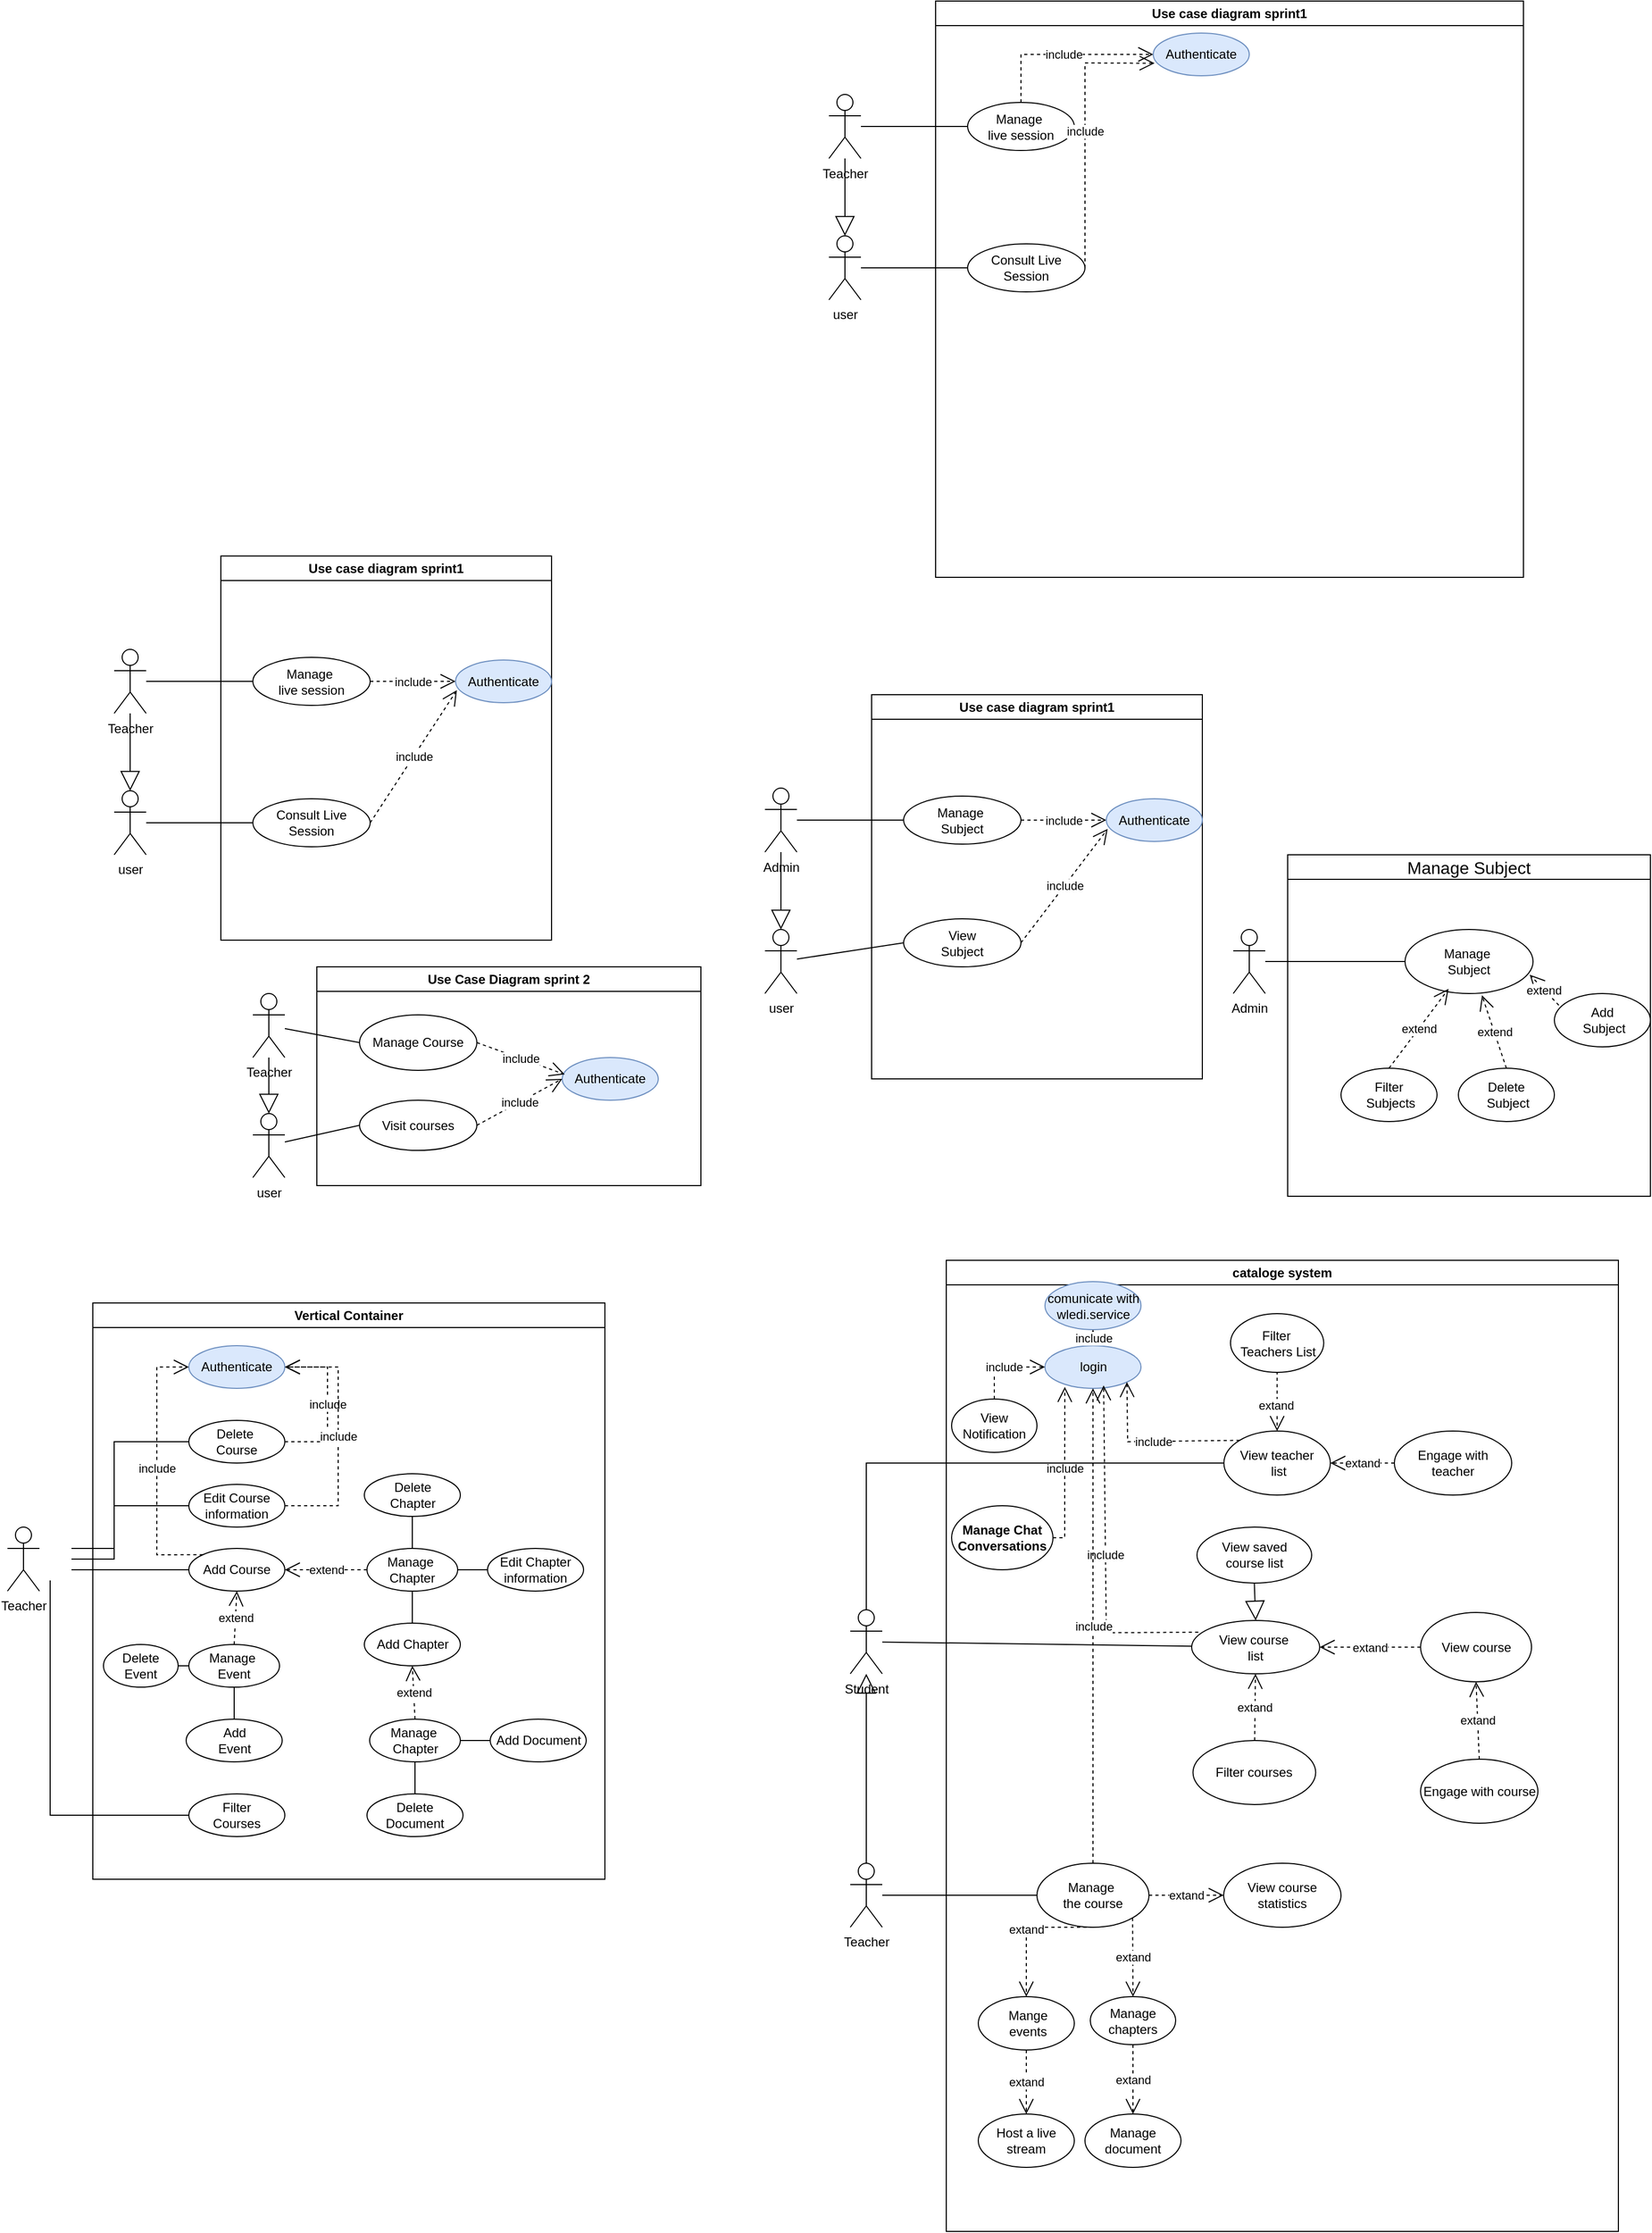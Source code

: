 <mxfile version="24.7.8">
  <diagram name="Page-1" id="SzHzPwQ4UlkWMSZUTKHr">
    <mxGraphModel dx="1535" dy="1552" grid="1" gridSize="10" guides="1" tooltips="1" connect="1" arrows="1" fold="1" page="1" pageScale="1" pageWidth="827" pageHeight="1169" math="0" shadow="0">
      <root>
        <mxCell id="0" />
        <mxCell id="1" parent="0" />
        <mxCell id="7-QTB2i3PnKzkWgtio7F-1" value="Teacher" style="shape=umlActor;verticalLabelPosition=bottom;verticalAlign=top;html=1;" parent="1" vertex="1">
          <mxGeometry x="40" y="585" width="30" height="60" as="geometry" />
        </mxCell>
        <mxCell id="7-QTB2i3PnKzkWgtio7F-2" value="cataloge system" style="swimlane;whiteSpace=wrap;html=1;" parent="1" vertex="1">
          <mxGeometry x="130" y="20" width="630" height="910" as="geometry">
            <mxRectangle x="130" y="20" width="130" height="30" as="alternateBounds" />
          </mxGeometry>
        </mxCell>
        <mxCell id="7-QTB2i3PnKzkWgtio7F-3" value="login" style="ellipse;whiteSpace=wrap;html=1;fillColor=#dae8fc;strokeColor=#6c8ebf;" parent="7-QTB2i3PnKzkWgtio7F-2" vertex="1">
          <mxGeometry x="92.5" y="80" width="90" height="40" as="geometry" />
        </mxCell>
        <mxCell id="7-QTB2i3PnKzkWgtio7F-5" value="comunicate with wledi.service" style="ellipse;whiteSpace=wrap;html=1;fillColor=#dae8fc;strokeColor=#6c8ebf;" parent="7-QTB2i3PnKzkWgtio7F-2" vertex="1">
          <mxGeometry x="92.5" y="20" width="90" height="45" as="geometry" />
        </mxCell>
        <mxCell id="7-QTB2i3PnKzkWgtio7F-4" value="include" style="endArrow=open;endSize=12;dashed=1;html=1;rounded=0;" parent="7-QTB2i3PnKzkWgtio7F-2" source="7-QTB2i3PnKzkWgtio7F-3" target="7-QTB2i3PnKzkWgtio7F-5" edge="1">
          <mxGeometry width="160" relative="1" as="geometry">
            <mxPoint x="290" y="100" as="sourcePoint" />
            <mxPoint x="450" y="100" as="targetPoint" />
          </mxGeometry>
        </mxCell>
        <mxCell id="7-QTB2i3PnKzkWgtio7F-10" value="View course&amp;nbsp;&lt;div&gt;list&lt;/div&gt;" style="ellipse;whiteSpace=wrap;html=1;" parent="7-QTB2i3PnKzkWgtio7F-2" vertex="1">
          <mxGeometry x="230" y="337.5" width="120" height="50" as="geometry" />
        </mxCell>
        <mxCell id="7-QTB2i3PnKzkWgtio7F-11" value="include" style="endArrow=open;endSize=12;dashed=1;html=1;rounded=0;entryX=0.611;entryY=0.931;entryDx=0;entryDy=0;entryPerimeter=0;exitX=0.052;exitY=0.22;exitDx=0;exitDy=0;exitPerimeter=0;" parent="7-QTB2i3PnKzkWgtio7F-2" source="7-QTB2i3PnKzkWgtio7F-10" target="7-QTB2i3PnKzkWgtio7F-3" edge="1">
          <mxGeometry width="160" relative="1" as="geometry">
            <mxPoint x="100" y="200" as="sourcePoint" />
            <mxPoint x="150" y="130" as="targetPoint" />
            <Array as="points">
              <mxPoint x="150" y="349" />
            </Array>
          </mxGeometry>
        </mxCell>
        <mxCell id="7-QTB2i3PnKzkWgtio7F-12" value="Filter courses" style="ellipse;whiteSpace=wrap;html=1;" parent="7-QTB2i3PnKzkWgtio7F-2" vertex="1">
          <mxGeometry x="231.25" y="450" width="115" height="60" as="geometry" />
        </mxCell>
        <mxCell id="7-QTB2i3PnKzkWgtio7F-14" value="extand" style="endArrow=open;endSize=12;dashed=1;html=1;rounded=0;" parent="7-QTB2i3PnKzkWgtio7F-2" source="7-QTB2i3PnKzkWgtio7F-12" target="7-QTB2i3PnKzkWgtio7F-10" edge="1">
          <mxGeometry width="160" relative="1" as="geometry">
            <mxPoint x="136" y="437.5" as="sourcePoint" />
            <mxPoint x="296" y="437.5" as="targetPoint" />
          </mxGeometry>
        </mxCell>
        <mxCell id="7-QTB2i3PnKzkWgtio7F-23" value="Manage&amp;nbsp;&lt;div&gt;the course&lt;/div&gt;" style="ellipse;whiteSpace=wrap;html=1;" parent="7-QTB2i3PnKzkWgtio7F-2" vertex="1">
          <mxGeometry x="85" y="565" width="105" height="60" as="geometry" />
        </mxCell>
        <mxCell id="7-QTB2i3PnKzkWgtio7F-26" value="&amp;nbsp;Mange&lt;div&gt;&amp;nbsp;events&lt;/div&gt;" style="ellipse;whiteSpace=wrap;html=1;" parent="7-QTB2i3PnKzkWgtio7F-2" vertex="1">
          <mxGeometry x="30" y="690" width="90" height="50" as="geometry" />
        </mxCell>
        <mxCell id="7-QTB2i3PnKzkWgtio7F-29" value="extand" style="endArrow=open;endSize=12;dashed=1;html=1;rounded=0;exitX=0.5;exitY=1;exitDx=0;exitDy=0;" parent="7-QTB2i3PnKzkWgtio7F-2" source="7-QTB2i3PnKzkWgtio7F-23" target="7-QTB2i3PnKzkWgtio7F-26" edge="1">
          <mxGeometry width="160" relative="1" as="geometry">
            <mxPoint x="330" y="625" as="sourcePoint" />
            <mxPoint x="438" y="673" as="targetPoint" />
            <Array as="points">
              <mxPoint x="75" y="625" />
            </Array>
          </mxGeometry>
        </mxCell>
        <mxCell id="7-QTB2i3PnKzkWgtio7F-28" value="extand" style="endArrow=open;endSize=12;dashed=1;html=1;rounded=0;entryX=0.5;entryY=0;entryDx=0;entryDy=0;" parent="7-QTB2i3PnKzkWgtio7F-2" source="7-QTB2i3PnKzkWgtio7F-68" target="7-QTB2i3PnKzkWgtio7F-30" edge="1">
          <mxGeometry width="160" relative="1" as="geometry">
            <mxPoint x="410" y="680" as="sourcePoint" />
            <mxPoint x="185" y="790" as="targetPoint" />
          </mxGeometry>
        </mxCell>
        <mxCell id="7-QTB2i3PnKzkWgtio7F-30" value="Manage document" style="ellipse;whiteSpace=wrap;html=1;" parent="7-QTB2i3PnKzkWgtio7F-2" vertex="1">
          <mxGeometry x="130" y="800" width="90" height="50" as="geometry" />
        </mxCell>
        <mxCell id="7-QTB2i3PnKzkWgtio7F-39" value="Host a live stream" style="ellipse;whiteSpace=wrap;html=1;" parent="7-QTB2i3PnKzkWgtio7F-2" vertex="1">
          <mxGeometry x="30" y="800" width="90" height="50" as="geometry" />
        </mxCell>
        <mxCell id="7-QTB2i3PnKzkWgtio7F-40" value="extand" style="endArrow=open;endSize=12;dashed=1;html=1;rounded=0;exitX=0.5;exitY=1;exitDx=0;exitDy=0;" parent="7-QTB2i3PnKzkWgtio7F-2" source="7-QTB2i3PnKzkWgtio7F-26" target="7-QTB2i3PnKzkWgtio7F-39" edge="1">
          <mxGeometry width="160" relative="1" as="geometry">
            <mxPoint x="330.441" y="725.719" as="sourcePoint" />
            <mxPoint x="383" y="804.29" as="targetPoint" />
          </mxGeometry>
        </mxCell>
        <mxCell id="7-QTB2i3PnKzkWgtio7F-41" value="include" style="endArrow=open;endSize=12;dashed=1;html=1;rounded=0;" parent="7-QTB2i3PnKzkWgtio7F-2" source="7-QTB2i3PnKzkWgtio7F-23" target="7-QTB2i3PnKzkWgtio7F-3" edge="1">
          <mxGeometry width="160" relative="1" as="geometry">
            <mxPoint x="155" y="260" as="sourcePoint" />
            <mxPoint x="155" y="180" as="targetPoint" />
          </mxGeometry>
        </mxCell>
        <mxCell id="7-QTB2i3PnKzkWgtio7F-64" value="Engage with course" style="ellipse;whiteSpace=wrap;html=1;" parent="7-QTB2i3PnKzkWgtio7F-2" vertex="1">
          <mxGeometry x="444.58" y="467.5" width="110" height="60" as="geometry" />
        </mxCell>
        <mxCell id="7-QTB2i3PnKzkWgtio7F-68" value="Manage chapters" style="ellipse;whiteSpace=wrap;html=1;" parent="7-QTB2i3PnKzkWgtio7F-2" vertex="1">
          <mxGeometry x="135" y="690" width="80" height="45" as="geometry" />
        </mxCell>
        <mxCell id="7-QTB2i3PnKzkWgtio7F-69" value="extand" style="endArrow=open;endSize=12;dashed=1;html=1;rounded=0;exitX=1;exitY=1;exitDx=0;exitDy=0;" parent="7-QTB2i3PnKzkWgtio7F-2" source="7-QTB2i3PnKzkWgtio7F-23" target="7-QTB2i3PnKzkWgtio7F-68" edge="1">
          <mxGeometry width="160" relative="1" as="geometry">
            <mxPoint x="380" y="600" as="sourcePoint" />
            <mxPoint x="492" y="790" as="targetPoint" />
          </mxGeometry>
        </mxCell>
        <mxCell id="aU6ynQUBwUIpJQbEk_p2-1" value="View course" style="ellipse;whiteSpace=wrap;html=1;" parent="7-QTB2i3PnKzkWgtio7F-2" vertex="1">
          <mxGeometry x="444.58" y="330" width="104" height="65" as="geometry" />
        </mxCell>
        <mxCell id="aU6ynQUBwUIpJQbEk_p2-2" value="extand" style="endArrow=open;endSize=12;dashed=1;html=1;rounded=0;" parent="7-QTB2i3PnKzkWgtio7F-2" source="aU6ynQUBwUIpJQbEk_p2-1" target="7-QTB2i3PnKzkWgtio7F-10" edge="1">
          <mxGeometry width="160" relative="1" as="geometry">
            <mxPoint x="396" y="435" as="sourcePoint" />
            <mxPoint x="398" y="360" as="targetPoint" />
          </mxGeometry>
        </mxCell>
        <mxCell id="aU6ynQUBwUIpJQbEk_p2-4" value="extand" style="endArrow=open;endSize=12;dashed=1;html=1;rounded=0;exitX=0.5;exitY=0;exitDx=0;exitDy=0;entryX=0.5;entryY=1;entryDx=0;entryDy=0;" parent="7-QTB2i3PnKzkWgtio7F-2" source="7-QTB2i3PnKzkWgtio7F-64" target="aU6ynQUBwUIpJQbEk_p2-1" edge="1">
          <mxGeometry width="160" relative="1" as="geometry">
            <mxPoint x="801" y="427.5" as="sourcePoint" />
            <mxPoint x="726.0" y="362.5" as="targetPoint" />
          </mxGeometry>
        </mxCell>
        <mxCell id="aU6ynQUBwUIpJQbEk_p2-8" value="View course&lt;div&gt;statistics&lt;/div&gt;" style="ellipse;whiteSpace=wrap;html=1;" parent="7-QTB2i3PnKzkWgtio7F-2" vertex="1">
          <mxGeometry x="260" y="565" width="110" height="60" as="geometry" />
        </mxCell>
        <mxCell id="aU6ynQUBwUIpJQbEk_p2-10" value="extand" style="endArrow=open;endSize=12;dashed=1;html=1;rounded=0;exitX=1;exitY=0.5;exitDx=0;exitDy=0;entryX=0;entryY=0.5;entryDx=0;entryDy=0;" parent="7-QTB2i3PnKzkWgtio7F-2" source="7-QTB2i3PnKzkWgtio7F-23" target="aU6ynQUBwUIpJQbEk_p2-8" edge="1">
          <mxGeometry width="160" relative="1" as="geometry">
            <mxPoint x="239" y="600" as="sourcePoint" />
            <mxPoint x="241" y="679" as="targetPoint" />
          </mxGeometry>
        </mxCell>
        <mxCell id="aU6ynQUBwUIpJQbEk_p2-11" value="View teacher&lt;div&gt;&amp;nbsp;list&lt;/div&gt;" style="ellipse;whiteSpace=wrap;html=1;" parent="7-QTB2i3PnKzkWgtio7F-2" vertex="1">
          <mxGeometry x="260.21" y="160" width="99.79" height="60" as="geometry" />
        </mxCell>
        <mxCell id="aU6ynQUBwUIpJQbEk_p2-14" value="" style="endArrow=open;endSize=12;dashed=1;html=1;rounded=0;entryX=0.5;entryY=0;entryDx=0;entryDy=0;exitX=0.5;exitY=0;exitDx=0;exitDy=0;" parent="7-QTB2i3PnKzkWgtio7F-2" source="aU6ynQUBwUIpJQbEk_p2-15" target="aU6ynQUBwUIpJQbEk_p2-11" edge="1">
          <mxGeometry width="160" relative="1" as="geometry">
            <mxPoint x="550.37" y="370" as="sourcePoint" />
            <mxPoint x="549.37" y="290" as="targetPoint" />
          </mxGeometry>
        </mxCell>
        <mxCell id="aU6ynQUBwUIpJQbEk_p2-21" value="extand" style="edgeLabel;html=1;align=center;verticalAlign=middle;resizable=0;points=[];" parent="aU6ynQUBwUIpJQbEk_p2-14" vertex="1" connectable="0">
          <mxGeometry x="0.567" y="-1" relative="1" as="geometry">
            <mxPoint as="offset" />
          </mxGeometry>
        </mxCell>
        <mxCell id="aU6ynQUBwUIpJQbEk_p2-15" value="Filter&lt;div&gt;&amp;nbsp;Teachers List&lt;/div&gt;" style="ellipse;whiteSpace=wrap;html=1;" parent="7-QTB2i3PnKzkWgtio7F-2" vertex="1">
          <mxGeometry x="266.41" y="50" width="87.39" height="55" as="geometry" />
        </mxCell>
        <mxCell id="aU6ynQUBwUIpJQbEk_p2-16" value="&lt;div&gt;Engage with teacher&lt;br&gt;&lt;/div&gt;" style="ellipse;whiteSpace=wrap;html=1;" parent="7-QTB2i3PnKzkWgtio7F-2" vertex="1">
          <mxGeometry x="420" y="160" width="110" height="60" as="geometry" />
        </mxCell>
        <mxCell id="aU6ynQUBwUIpJQbEk_p2-17" value="extand" style="endArrow=open;endSize=12;dashed=1;html=1;rounded=0;exitX=0;exitY=0.5;exitDx=0;exitDy=0;entryX=1;entryY=0.5;entryDx=0;entryDy=0;" parent="7-QTB2i3PnKzkWgtio7F-2" source="aU6ynQUBwUIpJQbEk_p2-16" target="aU6ynQUBwUIpJQbEk_p2-11" edge="1">
          <mxGeometry width="160" relative="1" as="geometry">
            <mxPoint x="1026.42" y="162" as="sourcePoint" />
            <mxPoint x="721.71" y="130" as="targetPoint" />
          </mxGeometry>
        </mxCell>
        <mxCell id="aU6ynQUBwUIpJQbEk_p2-18" value="include" style="endArrow=open;endSize=12;dashed=1;html=1;rounded=0;exitX=0;exitY=0;exitDx=0;exitDy=0;entryX=1;entryY=1;entryDx=0;entryDy=0;" parent="7-QTB2i3PnKzkWgtio7F-2" source="aU6ynQUBwUIpJQbEk_p2-11" target="7-QTB2i3PnKzkWgtio7F-3" edge="1">
          <mxGeometry width="160" relative="1" as="geometry">
            <mxPoint x="213" y="335" as="sourcePoint" />
            <mxPoint x="155" y="180" as="targetPoint" />
            <Array as="points">
              <mxPoint x="170" y="170" />
            </Array>
          </mxGeometry>
        </mxCell>
        <mxCell id="aU6ynQUBwUIpJQbEk_p2-19" value="View saved&lt;div&gt;course list&lt;/div&gt;" style="ellipse;whiteSpace=wrap;html=1;" parent="7-QTB2i3PnKzkWgtio7F-2" vertex="1">
          <mxGeometry x="235" y="250" width="107.5" height="52.5" as="geometry" />
        </mxCell>
        <mxCell id="aU6ynQUBwUIpJQbEk_p2-20" value="" style="endArrow=block;endSize=16;endFill=0;html=1;rounded=0;exitX=0.5;exitY=1;exitDx=0;exitDy=0;entryX=0.5;entryY=0;entryDx=0;entryDy=0;" parent="7-QTB2i3PnKzkWgtio7F-2" source="aU6ynQUBwUIpJQbEk_p2-19" target="7-QTB2i3PnKzkWgtio7F-10" edge="1">
          <mxGeometry width="160" relative="1" as="geometry">
            <mxPoint x="342.5" y="420" as="sourcePoint" />
            <mxPoint x="502.5" y="420" as="targetPoint" />
          </mxGeometry>
        </mxCell>
        <mxCell id="aU6ynQUBwUIpJQbEk_p2-22" value="View Notification" style="ellipse;whiteSpace=wrap;html=1;" parent="7-QTB2i3PnKzkWgtio7F-2" vertex="1">
          <mxGeometry x="5" y="130" width="80" height="50" as="geometry" />
        </mxCell>
        <mxCell id="aU6ynQUBwUIpJQbEk_p2-23" value="&lt;p&gt;&lt;strong&gt;Manage Chat Conversations&lt;/strong&gt;&lt;/p&gt;&lt;p&gt;&lt;/p&gt;" style="ellipse;whiteSpace=wrap;html=1;" parent="7-QTB2i3PnKzkWgtio7F-2" vertex="1">
          <mxGeometry x="5" y="230" width="95" height="60" as="geometry" />
        </mxCell>
        <mxCell id="aU6ynQUBwUIpJQbEk_p2-24" value="include" style="endArrow=open;endSize=12;dashed=1;html=1;rounded=0;exitX=0.5;exitY=0;exitDx=0;exitDy=0;entryX=0;entryY=0.5;entryDx=0;entryDy=0;" parent="7-QTB2i3PnKzkWgtio7F-2" source="aU6ynQUBwUIpJQbEk_p2-22" target="7-QTB2i3PnKzkWgtio7F-3" edge="1">
          <mxGeometry width="160" relative="1" as="geometry">
            <mxPoint x="92.5" y="555" as="sourcePoint" />
            <mxPoint x="92.5" y="110" as="targetPoint" />
            <Array as="points">
              <mxPoint x="45" y="100" />
            </Array>
          </mxGeometry>
        </mxCell>
        <mxCell id="aU6ynQUBwUIpJQbEk_p2-25" value="include" style="endArrow=open;endSize=12;dashed=1;html=1;rounded=0;exitX=1;exitY=0.5;exitDx=0;exitDy=0;entryX=0.207;entryY=0.967;entryDx=0;entryDy=0;entryPerimeter=0;" parent="7-QTB2i3PnKzkWgtio7F-2" source="aU6ynQUBwUIpJQbEk_p2-23" target="7-QTB2i3PnKzkWgtio7F-3" edge="1">
          <mxGeometry width="160" relative="1" as="geometry">
            <mxPoint x="55" y="140" as="sourcePoint" />
            <mxPoint x="103" y="110" as="targetPoint" />
            <Array as="points">
              <mxPoint x="111" y="260" />
              <mxPoint x="111" y="190" />
            </Array>
          </mxGeometry>
        </mxCell>
        <mxCell id="7-QTB2i3PnKzkWgtio7F-42" value="" style="endArrow=none;html=1;rounded=0;" parent="1" source="7-QTB2i3PnKzkWgtio7F-1" target="7-QTB2i3PnKzkWgtio7F-23" edge="1">
          <mxGeometry width="50" height="50" relative="1" as="geometry">
            <mxPoint x="350" y="670" as="sourcePoint" />
            <mxPoint x="400" y="620" as="targetPoint" />
          </mxGeometry>
        </mxCell>
        <mxCell id="7-QTB2i3PnKzkWgtio7F-43" value="Student" style="shape=umlActor;verticalLabelPosition=bottom;verticalAlign=top;html=1;" parent="1" vertex="1">
          <mxGeometry x="40" y="347.5" width="30" height="60" as="geometry" />
        </mxCell>
        <mxCell id="7-QTB2i3PnKzkWgtio7F-44" value="" style="endArrow=none;html=1;rounded=0;" parent="1" source="7-QTB2i3PnKzkWgtio7F-43" target="7-QTB2i3PnKzkWgtio7F-10" edge="1">
          <mxGeometry width="50" height="50" relative="1" as="geometry">
            <mxPoint x="350" y="500" as="sourcePoint" />
            <mxPoint x="400" y="450" as="targetPoint" />
          </mxGeometry>
        </mxCell>
        <mxCell id="7-QTB2i3PnKzkWgtio7F-45" value="" style="endArrow=block;endSize=16;endFill=0;html=1;rounded=0;exitX=0.5;exitY=0;exitDx=0;exitDy=0;exitPerimeter=0;" parent="1" source="7-QTB2i3PnKzkWgtio7F-1" target="7-QTB2i3PnKzkWgtio7F-43" edge="1">
          <mxGeometry width="160" relative="1" as="geometry">
            <mxPoint x="144" y="450" as="sourcePoint" />
            <mxPoint x="75" y="410" as="targetPoint" />
          </mxGeometry>
        </mxCell>
        <mxCell id="aU6ynQUBwUIpJQbEk_p2-13" value="" style="endArrow=none;html=1;rounded=0;entryX=0;entryY=0.5;entryDx=0;entryDy=0;exitX=0.5;exitY=0;exitDx=0;exitDy=0;exitPerimeter=0;" parent="1" source="7-QTB2i3PnKzkWgtio7F-43" target="aU6ynQUBwUIpJQbEk_p2-11" edge="1">
          <mxGeometry width="50" height="50" relative="1" as="geometry">
            <mxPoint x="222.5" y="244.37" as="sourcePoint" />
            <mxPoint x="435.5" y="245.37" as="targetPoint" />
            <Array as="points">
              <mxPoint x="55" y="210" />
            </Array>
          </mxGeometry>
        </mxCell>
        <mxCell id="wFOoATnKafNKtsVlD1zq-2" value="&lt;span style=&quot;font-size: 16px; font-weight: 400;&quot;&gt;Manage Subject&lt;/span&gt;" style="swimlane;whiteSpace=wrap;html=1;" parent="1" vertex="1">
          <mxGeometry x="450" y="-360" width="340" height="320" as="geometry">
            <mxRectangle x="450" y="-360" width="160" height="30" as="alternateBounds" />
          </mxGeometry>
        </mxCell>
        <mxCell id="wFOoATnKafNKtsVlD1zq-3" value="Manage&amp;nbsp;&lt;div&gt;Subject&lt;/div&gt;" style="ellipse;whiteSpace=wrap;html=1;" parent="wFOoATnKafNKtsVlD1zq-2" vertex="1">
          <mxGeometry x="110" y="70" width="120" height="60" as="geometry" />
        </mxCell>
        <mxCell id="dI0NqsDZH982HR5druRK-13" value="Add&lt;div&gt;&amp;nbsp;Subject&lt;/div&gt;" style="ellipse;whiteSpace=wrap;html=1;" parent="wFOoATnKafNKtsVlD1zq-2" vertex="1">
          <mxGeometry x="250" y="130" width="90" height="50" as="geometry" />
        </mxCell>
        <mxCell id="dI0NqsDZH982HR5druRK-14" value="&lt;div&gt;Delete&lt;/div&gt;&lt;div&gt;&lt;span style=&quot;color: rgba(0, 0, 0, 0); font-family: monospace; font-size: 0px; text-align: start; text-wrap: nowrap; background-color: initial;&quot;&gt;%3CmxGraphModel%3E%3Croot%3E%3CmxCell%20id%3D%220%22%2F%3E%3CmxCell%20id%3D%221%22%20parent%3D%220%22%2F%3E%3CmxCell%20id%3D%222%22%20value%3D%22Add%26lt%3Bdiv%26gt%3B%26amp%3Bnbsp%3BSubject%26lt%3B%2Fdiv%26gt%3B%22%20style%3D%22ellipse%3BwhiteSpace%3Dwrap%3Bhtml%3D1%3B%22%20vertex%3D%221%22%20parent%3D%221%22%3E%3CmxGeometry%20x%3D%22660%22%20y%3D%22-160%22%20width%3D%2290%22%20height%3D%2250%22%20as%3D%22geometry%22%2F%3E%3C%2FmxCell%3E%3C%2Froot%3E%3C%2FmxGraphModel%3E&lt;/span&gt;&amp;nbsp;Subject&lt;/div&gt;" style="ellipse;whiteSpace=wrap;html=1;" parent="wFOoATnKafNKtsVlD1zq-2" vertex="1">
          <mxGeometry x="160" y="200" width="90" height="50" as="geometry" />
        </mxCell>
        <mxCell id="dI0NqsDZH982HR5druRK-15" value="&lt;div&gt;Filter&lt;/div&gt;&lt;div&gt;&lt;span style=&quot;color: rgba(0, 0, 0, 0); font-family: monospace; font-size: 0px; text-align: start; text-wrap: nowrap; background-color: initial;&quot;&gt;%3CmxGraphModel%3E%3Croot%3E%3CmxCell%20id%3D%220%22%2F%3E%3CmxCell%20id%3D%221%22%20parent%3D%220%22%2F%3E%3CmxCell%20id%3D%222%22%20value%3D%22Add%26lt%3Bdiv%26gt%3B%26amp%3Bnbsp%3BSubject%26lt%3B%2Fdiv%26gt%3B%22%20style%3D%22ellipse%3BwhiteSpace%3Dwrap%3Bhtml%3D1%3B%22%20vertex%3D%221%22%20parent%3D%221%22%3E%3CmxGeometry%20x%3D%22660%22%20y%3D%22-160%22%20width%3D%2290%22%20height%3D%2250%22%20as%3D%22geometry%22%2F%3E%3C%2FmxCell%3E%3C%2Froot%3E%3C%2FmxGraphModel%3E&lt;/span&gt;&amp;nbsp;Subjects&lt;/div&gt;" style="ellipse;whiteSpace=wrap;html=1;" parent="wFOoATnKafNKtsVlD1zq-2" vertex="1">
          <mxGeometry x="50" y="200" width="90" height="50" as="geometry" />
        </mxCell>
        <mxCell id="dI0NqsDZH982HR5druRK-16" value="extend" style="endArrow=open;endSize=12;dashed=1;html=1;rounded=0;entryX=0.34;entryY=0.928;entryDx=0;entryDy=0;entryPerimeter=0;exitX=0.5;exitY=0;exitDx=0;exitDy=0;" parent="wFOoATnKafNKtsVlD1zq-2" source="dI0NqsDZH982HR5druRK-15" target="wFOoATnKafNKtsVlD1zq-3" edge="1">
          <mxGeometry width="160" relative="1" as="geometry">
            <mxPoint x="130" y="150" as="sourcePoint" />
            <mxPoint x="290" y="150" as="targetPoint" />
          </mxGeometry>
        </mxCell>
        <mxCell id="dI0NqsDZH982HR5druRK-17" value="extend" style="endArrow=open;endSize=12;dashed=1;html=1;rounded=0;entryX=0.601;entryY=1.028;entryDx=0;entryDy=0;entryPerimeter=0;exitX=0.5;exitY=0;exitDx=0;exitDy=0;" parent="wFOoATnKafNKtsVlD1zq-2" source="dI0NqsDZH982HR5druRK-14" target="wFOoATnKafNKtsVlD1zq-3" edge="1">
          <mxGeometry width="160" relative="1" as="geometry">
            <mxPoint x="105" y="210" as="sourcePoint" />
            <mxPoint x="161" y="136" as="targetPoint" />
          </mxGeometry>
        </mxCell>
        <mxCell id="dI0NqsDZH982HR5druRK-18" value="extend" style="endArrow=open;endSize=12;dashed=1;html=1;rounded=0;entryX=0.974;entryY=0.706;entryDx=0;entryDy=0;entryPerimeter=0;exitX=0.046;exitY=0.22;exitDx=0;exitDy=0;exitPerimeter=0;" parent="wFOoATnKafNKtsVlD1zq-2" source="dI0NqsDZH982HR5druRK-13" target="wFOoATnKafNKtsVlD1zq-3" edge="1">
          <mxGeometry width="160" relative="1" as="geometry">
            <mxPoint x="215" y="210" as="sourcePoint" />
            <mxPoint x="192" y="142" as="targetPoint" />
          </mxGeometry>
        </mxCell>
        <mxCell id="dI0NqsDZH982HR5druRK-1" value="Use case diagram sprint1" style="swimlane;whiteSpace=wrap;html=1;" parent="1" vertex="1">
          <mxGeometry x="60" y="-510" width="310" height="360" as="geometry" />
        </mxCell>
        <mxCell id="dI0NqsDZH982HR5druRK-2" value="Manage&amp;nbsp;&lt;div&gt;Subject&lt;/div&gt;" style="ellipse;whiteSpace=wrap;html=1;" parent="dI0NqsDZH982HR5druRK-1" vertex="1">
          <mxGeometry x="30" y="95" width="110" height="45" as="geometry" />
        </mxCell>
        <mxCell id="dI0NqsDZH982HR5druRK-3" value="include" style="endArrow=open;endSize=12;dashed=1;html=1;rounded=0;exitX=1;exitY=0.5;exitDx=0;exitDy=0;" parent="dI0NqsDZH982HR5druRK-1" source="dI0NqsDZH982HR5druRK-2" target="dI0NqsDZH982HR5druRK-6" edge="1">
          <mxGeometry width="160" relative="1" as="geometry">
            <mxPoint x="90" y="85" as="sourcePoint" />
            <mxPoint x="137.5" y="55" as="targetPoint" />
            <Array as="points" />
          </mxGeometry>
        </mxCell>
        <mxCell id="dI0NqsDZH982HR5druRK-6" value="Authenticate" style="ellipse;whiteSpace=wrap;html=1;fillColor=#dae8fc;strokeColor=#6c8ebf;" parent="dI0NqsDZH982HR5druRK-1" vertex="1">
          <mxGeometry x="220" y="97.5" width="90" height="40" as="geometry" />
        </mxCell>
        <mxCell id="dI0NqsDZH982HR5druRK-9" value="&lt;div&gt;View&lt;/div&gt;&lt;div&gt;Subject&lt;/div&gt;" style="ellipse;whiteSpace=wrap;html=1;" parent="dI0NqsDZH982HR5druRK-1" vertex="1">
          <mxGeometry x="30" y="210" width="110" height="45" as="geometry" />
        </mxCell>
        <mxCell id="dI0NqsDZH982HR5druRK-10" value="include" style="endArrow=open;endSize=12;dashed=1;html=1;rounded=0;exitX=1;exitY=0.5;exitDx=0;exitDy=0;entryX=0.014;entryY=0.707;entryDx=0;entryDy=0;entryPerimeter=0;" parent="dI0NqsDZH982HR5druRK-1" source="dI0NqsDZH982HR5druRK-9" target="dI0NqsDZH982HR5druRK-6" edge="1">
          <mxGeometry width="160" relative="1" as="geometry">
            <mxPoint x="90" y="164.18" as="sourcePoint" />
            <mxPoint x="227.28" y="80.0" as="targetPoint" />
            <Array as="points" />
          </mxGeometry>
        </mxCell>
        <mxCell id="dI0NqsDZH982HR5druRK-8" value="user" style="shape=umlActor;verticalLabelPosition=bottom;verticalAlign=top;html=1;outlineConnect=0;" parent="1" vertex="1">
          <mxGeometry x="-40" y="-290" width="30" height="60" as="geometry" />
        </mxCell>
        <mxCell id="dI0NqsDZH982HR5druRK-4" value="Admin" style="shape=umlActor;verticalLabelPosition=bottom;verticalAlign=top;html=1;" parent="1" vertex="1">
          <mxGeometry x="-40" y="-422.5" width="30" height="60" as="geometry" />
        </mxCell>
        <mxCell id="dI0NqsDZH982HR5druRK-5" value="" style="endArrow=none;html=1;rounded=0;fontSize=12;startSize=8;endSize=8;curved=1;entryX=0;entryY=0.5;entryDx=0;entryDy=0;" parent="1" source="dI0NqsDZH982HR5druRK-4" target="dI0NqsDZH982HR5druRK-2" edge="1">
          <mxGeometry width="50" height="50" relative="1" as="geometry">
            <mxPoint x="-42.5" y="-335" as="sourcePoint" />
            <mxPoint x="7.5" y="-385" as="targetPoint" />
          </mxGeometry>
        </mxCell>
        <mxCell id="dI0NqsDZH982HR5druRK-12" value="" style="endArrow=none;html=1;rounded=0;entryX=0;entryY=0.5;entryDx=0;entryDy=0;" parent="1" source="dI0NqsDZH982HR5druRK-8" target="dI0NqsDZH982HR5druRK-9" edge="1">
          <mxGeometry width="50" height="50" relative="1" as="geometry">
            <mxPoint x="30" y="-220" as="sourcePoint" />
            <mxPoint x="80" y="-270" as="targetPoint" />
          </mxGeometry>
        </mxCell>
        <mxCell id="wFOoATnKafNKtsVlD1zq-4" value="Admin" style="shape=umlActor;verticalLabelPosition=bottom;verticalAlign=top;html=1;" parent="1" vertex="1">
          <mxGeometry x="399" y="-290" width="30" height="60" as="geometry" />
        </mxCell>
        <mxCell id="wFOoATnKafNKtsVlD1zq-10" value="" style="endArrow=none;html=1;rounded=0;fontSize=12;startSize=8;endSize=8;curved=1;entryX=0;entryY=0.5;entryDx=0;entryDy=0;" parent="1" source="wFOoATnKafNKtsVlD1zq-4" target="wFOoATnKafNKtsVlD1zq-3" edge="1">
          <mxGeometry width="50" height="50" relative="1" as="geometry">
            <mxPoint x="440" y="-190" as="sourcePoint" />
            <mxPoint x="490" y="-240" as="targetPoint" />
          </mxGeometry>
        </mxCell>
        <mxCell id="dI0NqsDZH982HR5druRK-19" value="Use Case Diagram sprint 2" style="swimlane;whiteSpace=wrap;html=1;" parent="1" vertex="1">
          <mxGeometry x="-460" y="-255" width="360" height="205" as="geometry" />
        </mxCell>
        <mxCell id="dI0NqsDZH982HR5druRK-21" value="Authenticate" style="ellipse;whiteSpace=wrap;html=1;fillColor=#dae8fc;strokeColor=#6c8ebf;" parent="dI0NqsDZH982HR5druRK-19" vertex="1">
          <mxGeometry x="230" y="85" width="90" height="40" as="geometry" />
        </mxCell>
        <mxCell id="dI0NqsDZH982HR5druRK-25" value="Manage Course" style="ellipse;whiteSpace=wrap;html=1;" parent="dI0NqsDZH982HR5druRK-19" vertex="1">
          <mxGeometry x="40" y="45" width="110" height="52" as="geometry" />
        </mxCell>
        <mxCell id="dI0NqsDZH982HR5druRK-28" value="Visit courses" style="ellipse;whiteSpace=wrap;html=1;" parent="dI0NqsDZH982HR5druRK-19" vertex="1">
          <mxGeometry x="40" y="125" width="110" height="47" as="geometry" />
        </mxCell>
        <mxCell id="dI0NqsDZH982HR5druRK-29" value="include" style="endArrow=open;endSize=12;dashed=1;html=1;rounded=0;exitX=1;exitY=0.5;exitDx=0;exitDy=0;entryX=0.026;entryY=0.395;entryDx=0;entryDy=0;entryPerimeter=0;" parent="dI0NqsDZH982HR5druRK-19" source="dI0NqsDZH982HR5druRK-25" target="dI0NqsDZH982HR5druRK-21" edge="1">
          <mxGeometry width="160" relative="1" as="geometry">
            <mxPoint x="150" y="85" as="sourcePoint" />
            <mxPoint x="230" y="85" as="targetPoint" />
            <Array as="points" />
          </mxGeometry>
        </mxCell>
        <mxCell id="dI0NqsDZH982HR5druRK-30" value="include" style="endArrow=open;endSize=12;dashed=1;html=1;rounded=0;exitX=1;exitY=0.5;exitDx=0;exitDy=0;entryX=0;entryY=0.5;entryDx=0;entryDy=0;" parent="dI0NqsDZH982HR5druRK-19" source="dI0NqsDZH982HR5druRK-28" target="dI0NqsDZH982HR5druRK-21" edge="1">
          <mxGeometry width="160" relative="1" as="geometry">
            <mxPoint x="160" y="81" as="sourcePoint" />
            <mxPoint x="242" y="111" as="targetPoint" />
            <Array as="points" />
          </mxGeometry>
        </mxCell>
        <mxCell id="dI0NqsDZH982HR5druRK-22" value="user" style="shape=umlActor;verticalLabelPosition=bottom;verticalAlign=top;html=1;outlineConnect=0;" parent="1" vertex="1">
          <mxGeometry x="-520" y="-117.5" width="30" height="60" as="geometry" />
        </mxCell>
        <mxCell id="dI0NqsDZH982HR5druRK-23" value="Teacher&lt;div&gt;&lt;br&gt;&lt;/div&gt;" style="shape=umlActor;verticalLabelPosition=bottom;verticalAlign=top;html=1;" parent="1" vertex="1">
          <mxGeometry x="-520" y="-230" width="30" height="60" as="geometry" />
        </mxCell>
        <mxCell id="dI0NqsDZH982HR5druRK-24" value="" style="endArrow=block;endSize=16;endFill=0;html=1;rounded=0;entryX=0.5;entryY=0;entryDx=0;entryDy=0;entryPerimeter=0;" parent="1" source="dI0NqsDZH982HR5druRK-4" target="dI0NqsDZH982HR5druRK-8" edge="1">
          <mxGeometry width="160" relative="1" as="geometry">
            <mxPoint x="-200" y="-330.2" as="sourcePoint" />
            <mxPoint x="-40" y="-330.2" as="targetPoint" />
          </mxGeometry>
        </mxCell>
        <mxCell id="dI0NqsDZH982HR5druRK-27" value="" style="endArrow=block;endSize=16;endFill=0;html=1;rounded=0;entryX=0.5;entryY=0;entryDx=0;entryDy=0;entryPerimeter=0;" parent="1" source="dI0NqsDZH982HR5druRK-23" target="dI0NqsDZH982HR5druRK-22" edge="1">
          <mxGeometry width="160" relative="1" as="geometry">
            <mxPoint x="-590" y="-130" as="sourcePoint" />
            <mxPoint x="-430" y="-130" as="targetPoint" />
          </mxGeometry>
        </mxCell>
        <mxCell id="dI0NqsDZH982HR5druRK-31" value="" style="endArrow=none;html=1;rounded=0;entryX=0;entryY=0.5;entryDx=0;entryDy=0;" parent="1" source="dI0NqsDZH982HR5druRK-23" target="dI0NqsDZH982HR5druRK-25" edge="1">
          <mxGeometry width="50" height="50" relative="1" as="geometry">
            <mxPoint x="-480" y="-190" as="sourcePoint" />
            <mxPoint x="-420" y="-170" as="targetPoint" />
          </mxGeometry>
        </mxCell>
        <mxCell id="dI0NqsDZH982HR5druRK-32" value="" style="endArrow=none;html=1;rounded=0;entryX=0;entryY=0.5;entryDx=0;entryDy=0;" parent="1" source="dI0NqsDZH982HR5druRK-22" target="dI0NqsDZH982HR5druRK-28" edge="1">
          <mxGeometry width="50" height="50" relative="1" as="geometry">
            <mxPoint x="-480" y="-80" as="sourcePoint" />
            <mxPoint x="-410" y="-174" as="targetPoint" />
          </mxGeometry>
        </mxCell>
        <mxCell id="dI0NqsDZH982HR5druRK-33" value="Vertical Container" style="swimlane;whiteSpace=wrap;html=1;" parent="1" vertex="1">
          <mxGeometry x="-670" y="60" width="480" height="540" as="geometry" />
        </mxCell>
        <mxCell id="dI0NqsDZH982HR5druRK-35" value="Authenticate" style="ellipse;whiteSpace=wrap;html=1;fillColor=#dae8fc;strokeColor=#6c8ebf;" parent="dI0NqsDZH982HR5druRK-33" vertex="1">
          <mxGeometry x="90" y="40" width="90" height="40" as="geometry" />
        </mxCell>
        <mxCell id="dI0NqsDZH982HR5druRK-37" value="include" style="endArrow=open;endSize=12;dashed=1;html=1;rounded=0;entryX=1;entryY=0.5;entryDx=0;entryDy=0;exitX=1;exitY=0.5;exitDx=0;exitDy=0;" parent="dI0NqsDZH982HR5druRK-33" source="dI0NqsDZH982HR5druRK-38" target="dI0NqsDZH982HR5druRK-35" edge="1">
          <mxGeometry width="160" relative="1" as="geometry">
            <mxPoint x="220" y="130" as="sourcePoint" />
            <mxPoint x="172" y="116" as="targetPoint" />
            <Array as="points">
              <mxPoint x="220" y="130" />
              <mxPoint x="220" y="60" />
            </Array>
          </mxGeometry>
        </mxCell>
        <mxCell id="dI0NqsDZH982HR5druRK-38" value="Delete&amp;nbsp;&lt;div&gt;Course&lt;/div&gt;" style="ellipse;whiteSpace=wrap;html=1;" parent="dI0NqsDZH982HR5druRK-33" vertex="1">
          <mxGeometry x="90" y="110" width="90" height="40" as="geometry" />
        </mxCell>
        <mxCell id="dI0NqsDZH982HR5druRK-40" value="Edit&amp;nbsp;&lt;span style=&quot;background-color: initial;&quot;&gt;Course&lt;/span&gt;&lt;div&gt;&lt;span style=&quot;background-color: initial;&quot;&gt;information&lt;/span&gt;&lt;/div&gt;" style="ellipse;whiteSpace=wrap;html=1;" parent="dI0NqsDZH982HR5druRK-33" vertex="1">
          <mxGeometry x="90" y="170" width="90" height="40" as="geometry" />
        </mxCell>
        <mxCell id="dI0NqsDZH982HR5druRK-41" value="Add Course" style="ellipse;whiteSpace=wrap;html=1;" parent="dI0NqsDZH982HR5druRK-33" vertex="1">
          <mxGeometry x="90" y="230" width="90" height="40" as="geometry" />
        </mxCell>
        <mxCell id="dI0NqsDZH982HR5druRK-42" value="include" style="endArrow=open;endSize=12;dashed=1;html=1;rounded=0;exitX=1;exitY=0.5;exitDx=0;exitDy=0;" parent="dI0NqsDZH982HR5druRK-33" source="dI0NqsDZH982HR5druRK-40" edge="1">
          <mxGeometry width="160" relative="1" as="geometry">
            <mxPoint x="190" y="190" as="sourcePoint" />
            <mxPoint x="180" y="60" as="targetPoint" />
            <Array as="points">
              <mxPoint x="230" y="190" />
              <mxPoint x="230" y="60" />
            </Array>
          </mxGeometry>
        </mxCell>
        <mxCell id="dI0NqsDZH982HR5druRK-43" value="include" style="endArrow=open;endSize=12;dashed=1;html=1;rounded=0;exitX=0;exitY=0;exitDx=0;exitDy=0;" parent="dI0NqsDZH982HR5druRK-33" source="dI0NqsDZH982HR5druRK-41" target="dI0NqsDZH982HR5druRK-35" edge="1">
          <mxGeometry width="160" relative="1" as="geometry">
            <mxPoint x="10" y="190" as="sourcePoint" />
            <mxPoint x="10" y="60" as="targetPoint" />
            <Array as="points">
              <mxPoint x="60" y="236" />
              <mxPoint x="60" y="60" />
            </Array>
          </mxGeometry>
        </mxCell>
        <mxCell id="dI0NqsDZH982HR5druRK-44" value="" style="endArrow=none;html=1;rounded=0;entryX=0;entryY=0.5;entryDx=0;entryDy=0;" parent="dI0NqsDZH982HR5druRK-33" target="dI0NqsDZH982HR5druRK-41" edge="1">
          <mxGeometry width="50" height="50" relative="1" as="geometry">
            <mxPoint x="-20" y="250" as="sourcePoint" />
            <mxPoint x="50" y="230" as="targetPoint" />
          </mxGeometry>
        </mxCell>
        <mxCell id="dI0NqsDZH982HR5druRK-45" value="Manage&amp;nbsp;&lt;div&gt;Chapter&lt;/div&gt;" style="ellipse;whiteSpace=wrap;html=1;" parent="dI0NqsDZH982HR5druRK-33" vertex="1">
          <mxGeometry x="257" y="230" width="85" height="40" as="geometry" />
        </mxCell>
        <mxCell id="dI0NqsDZH982HR5druRK-46" value="extend" style="endArrow=open;endSize=12;dashed=1;html=1;rounded=0;entryX=1;entryY=0.5;entryDx=0;entryDy=0;exitX=0;exitY=0.5;exitDx=0;exitDy=0;" parent="dI0NqsDZH982HR5druRK-33" source="dI0NqsDZH982HR5druRK-45" target="dI0NqsDZH982HR5druRK-41" edge="1">
          <mxGeometry width="160" relative="1" as="geometry">
            <mxPoint x="170" y="310" as="sourcePoint" />
            <mxPoint x="330" y="310" as="targetPoint" />
          </mxGeometry>
        </mxCell>
        <mxCell id="dI0NqsDZH982HR5druRK-47" value="Delete&lt;div&gt;Chapter&lt;/div&gt;" style="ellipse;whiteSpace=wrap;html=1;" parent="dI0NqsDZH982HR5druRK-33" vertex="1">
          <mxGeometry x="254.5" y="160" width="90" height="40" as="geometry" />
        </mxCell>
        <mxCell id="dI0NqsDZH982HR5druRK-48" value="" style="endArrow=none;html=1;rounded=0;entryX=0.5;entryY=1;entryDx=0;entryDy=0;exitX=0.5;exitY=0;exitDx=0;exitDy=0;" parent="dI0NqsDZH982HR5druRK-33" source="dI0NqsDZH982HR5druRK-45" target="dI0NqsDZH982HR5druRK-47" edge="1">
          <mxGeometry width="50" height="50" relative="1" as="geometry">
            <mxPoint x="250" y="210" as="sourcePoint" />
            <mxPoint x="255.5" y="150" as="targetPoint" />
          </mxGeometry>
        </mxCell>
        <mxCell id="dI0NqsDZH982HR5druRK-49" value="Edit&amp;nbsp;&lt;span style=&quot;background-color: initial;&quot;&gt;Chapter&lt;/span&gt;&lt;div&gt;&lt;span style=&quot;background-color: initial;&quot;&gt;information&lt;/span&gt;&lt;/div&gt;" style="ellipse;whiteSpace=wrap;html=1;" parent="dI0NqsDZH982HR5druRK-33" vertex="1">
          <mxGeometry x="370" y="230" width="90" height="40" as="geometry" />
        </mxCell>
        <mxCell id="dI0NqsDZH982HR5druRK-50" value="" style="endArrow=none;html=1;rounded=0;entryX=0;entryY=0.5;entryDx=0;entryDy=0;exitX=1;exitY=0.5;exitDx=0;exitDy=0;" parent="dI0NqsDZH982HR5druRK-33" source="dI0NqsDZH982HR5druRK-45" target="dI0NqsDZH982HR5druRK-49" edge="1">
          <mxGeometry width="50" height="50" relative="1" as="geometry">
            <mxPoint x="415.5" y="300" as="sourcePoint" />
            <mxPoint x="371" y="220" as="targetPoint" />
          </mxGeometry>
        </mxCell>
        <mxCell id="dI0NqsDZH982HR5druRK-51" value="Add Chapter" style="ellipse;whiteSpace=wrap;html=1;" parent="dI0NqsDZH982HR5druRK-33" vertex="1">
          <mxGeometry x="254.5" y="300" width="90" height="40" as="geometry" />
        </mxCell>
        <mxCell id="dI0NqsDZH982HR5druRK-52" value="" style="endArrow=none;html=1;rounded=0;entryX=0.5;entryY=0;entryDx=0;entryDy=0;exitX=0.5;exitY=1;exitDx=0;exitDy=0;" parent="dI0NqsDZH982HR5druRK-33" source="dI0NqsDZH982HR5druRK-45" target="dI0NqsDZH982HR5druRK-51" edge="1">
          <mxGeometry width="50" height="50" relative="1" as="geometry">
            <mxPoint x="252" y="320" as="sourcePoint" />
            <mxPoint x="281" y="290" as="targetPoint" />
          </mxGeometry>
        </mxCell>
        <mxCell id="dI0NqsDZH982HR5druRK-53" value="extend" style="endArrow=open;endSize=12;dashed=1;html=1;rounded=0;exitX=0.5;exitY=0;exitDx=0;exitDy=0;entryX=0.5;entryY=1;entryDx=0;entryDy=0;" parent="dI0NqsDZH982HR5druRK-33" source="dI0NqsDZH982HR5druRK-55" target="dI0NqsDZH982HR5druRK-51" edge="1">
          <mxGeometry width="160" relative="1" as="geometry">
            <mxPoint x="317" y="370.0" as="sourcePoint" />
            <mxPoint x="350" y="360" as="targetPoint" />
          </mxGeometry>
        </mxCell>
        <mxCell id="dI0NqsDZH982HR5druRK-55" value="Manage&amp;nbsp;&lt;div&gt;Chapter&lt;/div&gt;" style="ellipse;whiteSpace=wrap;html=1;" parent="dI0NqsDZH982HR5druRK-33" vertex="1">
          <mxGeometry x="259.5" y="390" width="85" height="40" as="geometry" />
        </mxCell>
        <mxCell id="dI0NqsDZH982HR5druRK-56" value="Add Document" style="ellipse;whiteSpace=wrap;html=1;" parent="dI0NqsDZH982HR5druRK-33" vertex="1">
          <mxGeometry x="372.5" y="390" width="90" height="40" as="geometry" />
        </mxCell>
        <mxCell id="dI0NqsDZH982HR5druRK-57" value="" style="endArrow=none;html=1;rounded=0;entryX=0;entryY=0.5;entryDx=0;entryDy=0;exitX=1;exitY=0.5;exitDx=0;exitDy=0;" parent="dI0NqsDZH982HR5druRK-33" source="dI0NqsDZH982HR5druRK-55" target="dI0NqsDZH982HR5druRK-56" edge="1">
          <mxGeometry width="50" height="50" relative="1" as="geometry">
            <mxPoint x="418" y="460" as="sourcePoint" />
            <mxPoint x="373.5" y="380" as="targetPoint" />
          </mxGeometry>
        </mxCell>
        <mxCell id="dI0NqsDZH982HR5druRK-58" value="Delete&lt;div&gt;Document&lt;/div&gt;" style="ellipse;whiteSpace=wrap;html=1;" parent="dI0NqsDZH982HR5druRK-33" vertex="1">
          <mxGeometry x="257" y="460" width="90" height="40" as="geometry" />
        </mxCell>
        <mxCell id="dI0NqsDZH982HR5druRK-59" value="" style="endArrow=none;html=1;rounded=0;entryX=0.5;entryY=0;entryDx=0;entryDy=0;exitX=0.5;exitY=1;exitDx=0;exitDy=0;" parent="dI0NqsDZH982HR5druRK-33" source="dI0NqsDZH982HR5druRK-55" target="dI0NqsDZH982HR5druRK-58" edge="1">
          <mxGeometry width="50" height="50" relative="1" as="geometry">
            <mxPoint x="254.5" y="480" as="sourcePoint" />
            <mxPoint x="283.5" y="450" as="targetPoint" />
          </mxGeometry>
        </mxCell>
        <mxCell id="dI0NqsDZH982HR5druRK-60" value="Manage&amp;nbsp;&lt;div&gt;Event&lt;/div&gt;" style="ellipse;whiteSpace=wrap;html=1;" parent="dI0NqsDZH982HR5druRK-33" vertex="1">
          <mxGeometry x="90" y="320" width="85" height="40" as="geometry" />
        </mxCell>
        <mxCell id="dI0NqsDZH982HR5druRK-61" value="extend" style="endArrow=open;endSize=12;dashed=1;html=1;rounded=0;entryX=0.5;entryY=1;entryDx=0;entryDy=0;exitX=0.5;exitY=0;exitDx=0;exitDy=0;" parent="dI0NqsDZH982HR5druRK-33" source="dI0NqsDZH982HR5druRK-60" target="dI0NqsDZH982HR5druRK-41" edge="1">
          <mxGeometry width="160" relative="1" as="geometry">
            <mxPoint x="10" y="430" as="sourcePoint" />
            <mxPoint x="20" y="370" as="targetPoint" />
          </mxGeometry>
        </mxCell>
        <mxCell id="dI0NqsDZH982HR5druRK-62" value="Delete&lt;div&gt;Event&lt;/div&gt;" style="ellipse;whiteSpace=wrap;html=1;" parent="dI0NqsDZH982HR5druRK-33" vertex="1">
          <mxGeometry x="10" y="320" width="70" height="40" as="geometry" />
        </mxCell>
        <mxCell id="dI0NqsDZH982HR5druRK-63" value="" style="endArrow=none;html=1;rounded=0;entryX=1;entryY=0.5;entryDx=0;entryDy=0;exitX=0;exitY=0.5;exitDx=0;exitDy=0;" parent="dI0NqsDZH982HR5druRK-33" source="dI0NqsDZH982HR5druRK-60" target="dI0NqsDZH982HR5druRK-62" edge="1">
          <mxGeometry width="50" height="50" relative="1" as="geometry">
            <mxPoint x="140" y="390" as="sourcePoint" />
            <mxPoint x="95.5" y="270" as="targetPoint" />
          </mxGeometry>
        </mxCell>
        <mxCell id="dI0NqsDZH982HR5druRK-64" value="Add&lt;div&gt;Event&lt;/div&gt;" style="ellipse;whiteSpace=wrap;html=1;" parent="dI0NqsDZH982HR5druRK-33" vertex="1">
          <mxGeometry x="87.5" y="390" width="90" height="40" as="geometry" />
        </mxCell>
        <mxCell id="dI0NqsDZH982HR5druRK-65" value="" style="endArrow=none;html=1;rounded=0;entryX=0.5;entryY=0;entryDx=0;entryDy=0;exitX=0.5;exitY=1;exitDx=0;exitDy=0;" parent="dI0NqsDZH982HR5druRK-33" source="dI0NqsDZH982HR5druRK-60" target="dI0NqsDZH982HR5druRK-64" edge="1">
          <mxGeometry width="50" height="50" relative="1" as="geometry">
            <mxPoint x="255.5" y="420" as="sourcePoint" />
            <mxPoint x="211" y="340" as="targetPoint" />
          </mxGeometry>
        </mxCell>
        <mxCell id="dI0NqsDZH982HR5druRK-66" value="" style="endArrow=none;html=1;rounded=0;entryX=0;entryY=0.5;entryDx=0;entryDy=0;" parent="dI0NqsDZH982HR5druRK-33" target="dI0NqsDZH982HR5druRK-40" edge="1">
          <mxGeometry width="50" height="50" relative="1" as="geometry">
            <mxPoint x="-20" y="230" as="sourcePoint" />
            <mxPoint x="60" y="189.6" as="targetPoint" />
            <Array as="points">
              <mxPoint x="20" y="230" />
              <mxPoint x="20" y="190" />
            </Array>
          </mxGeometry>
        </mxCell>
        <mxCell id="dI0NqsDZH982HR5druRK-67" value="" style="endArrow=none;html=1;rounded=0;entryX=0;entryY=0.5;entryDx=0;entryDy=0;" parent="dI0NqsDZH982HR5druRK-33" edge="1">
          <mxGeometry width="50" height="50" relative="1" as="geometry">
            <mxPoint x="-20" y="240" as="sourcePoint" />
            <mxPoint x="90" y="130" as="targetPoint" />
            <Array as="points">
              <mxPoint x="20" y="240" />
              <mxPoint x="20" y="130" />
            </Array>
          </mxGeometry>
        </mxCell>
        <mxCell id="dI0NqsDZH982HR5druRK-68" value="Filter&lt;div&gt;Courses&lt;/div&gt;" style="ellipse;whiteSpace=wrap;html=1;" parent="dI0NqsDZH982HR5druRK-33" vertex="1">
          <mxGeometry x="90" y="460" width="90" height="40" as="geometry" />
        </mxCell>
        <mxCell id="dI0NqsDZH982HR5druRK-69" value="" style="endArrow=none;html=1;rounded=0;entryX=0;entryY=0.5;entryDx=0;entryDy=0;" parent="dI0NqsDZH982HR5druRK-33" target="dI0NqsDZH982HR5druRK-68" edge="1">
          <mxGeometry width="50" height="50" relative="1" as="geometry">
            <mxPoint x="-40" y="260" as="sourcePoint" />
            <mxPoint x="70" y="479.58" as="targetPoint" />
            <Array as="points">
              <mxPoint x="-40" y="480" />
            </Array>
          </mxGeometry>
        </mxCell>
        <mxCell id="dI0NqsDZH982HR5druRK-34" value="Teacher" style="shape=umlActor;verticalLabelPosition=bottom;verticalAlign=top;html=1;outlineConnect=0;" parent="1" vertex="1">
          <mxGeometry x="-750" y="270" width="30" height="60" as="geometry" />
        </mxCell>
        <mxCell id="qU6A-pN2L9dAxgh4-0xp-1" value="Use case diagram sprint1" style="swimlane;whiteSpace=wrap;html=1;" parent="1" vertex="1">
          <mxGeometry x="-550" y="-640" width="310" height="360" as="geometry" />
        </mxCell>
        <mxCell id="qU6A-pN2L9dAxgh4-0xp-2" value="Manage&amp;nbsp;&lt;div&gt;live session&lt;/div&gt;" style="ellipse;whiteSpace=wrap;html=1;" parent="qU6A-pN2L9dAxgh4-0xp-1" vertex="1">
          <mxGeometry x="30" y="95" width="110" height="45" as="geometry" />
        </mxCell>
        <mxCell id="qU6A-pN2L9dAxgh4-0xp-3" value="include" style="endArrow=open;endSize=12;dashed=1;html=1;rounded=0;exitX=1;exitY=0.5;exitDx=0;exitDy=0;" parent="qU6A-pN2L9dAxgh4-0xp-1" source="qU6A-pN2L9dAxgh4-0xp-2" target="qU6A-pN2L9dAxgh4-0xp-4" edge="1">
          <mxGeometry width="160" relative="1" as="geometry">
            <mxPoint x="90" y="85" as="sourcePoint" />
            <mxPoint x="137.5" y="55" as="targetPoint" />
            <Array as="points" />
          </mxGeometry>
        </mxCell>
        <mxCell id="qU6A-pN2L9dAxgh4-0xp-4" value="Authenticate" style="ellipse;whiteSpace=wrap;html=1;fillColor=#dae8fc;strokeColor=#6c8ebf;" parent="qU6A-pN2L9dAxgh4-0xp-1" vertex="1">
          <mxGeometry x="220" y="97.5" width="90" height="40" as="geometry" />
        </mxCell>
        <mxCell id="qU6A-pN2L9dAxgh4-0xp-5" value="&lt;div&gt;Consult Live Session&lt;/div&gt;" style="ellipse;whiteSpace=wrap;html=1;" parent="qU6A-pN2L9dAxgh4-0xp-1" vertex="1">
          <mxGeometry x="30" y="227.5" width="110" height="45" as="geometry" />
        </mxCell>
        <mxCell id="qU6A-pN2L9dAxgh4-0xp-6" value="include" style="endArrow=open;endSize=12;dashed=1;html=1;rounded=0;exitX=1;exitY=0.5;exitDx=0;exitDy=0;entryX=0.014;entryY=0.707;entryDx=0;entryDy=0;entryPerimeter=0;" parent="qU6A-pN2L9dAxgh4-0xp-1" source="qU6A-pN2L9dAxgh4-0xp-5" target="qU6A-pN2L9dAxgh4-0xp-4" edge="1">
          <mxGeometry width="160" relative="1" as="geometry">
            <mxPoint x="90" y="164.18" as="sourcePoint" />
            <mxPoint x="227.28" y="80.0" as="targetPoint" />
            <Array as="points" />
          </mxGeometry>
        </mxCell>
        <mxCell id="qU6A-pN2L9dAxgh4-0xp-7" value="user" style="shape=umlActor;verticalLabelPosition=bottom;verticalAlign=top;html=1;outlineConnect=0;" parent="1" vertex="1">
          <mxGeometry x="-650" y="-420" width="30" height="60" as="geometry" />
        </mxCell>
        <mxCell id="qU6A-pN2L9dAxgh4-0xp-8" value="Teacher" style="shape=umlActor;verticalLabelPosition=bottom;verticalAlign=top;html=1;" parent="1" vertex="1">
          <mxGeometry x="-650" y="-552.5" width="30" height="60" as="geometry" />
        </mxCell>
        <mxCell id="qU6A-pN2L9dAxgh4-0xp-9" value="" style="endArrow=none;html=1;rounded=0;fontSize=12;startSize=8;endSize=8;curved=1;entryX=0;entryY=0.5;entryDx=0;entryDy=0;" parent="1" source="qU6A-pN2L9dAxgh4-0xp-8" target="qU6A-pN2L9dAxgh4-0xp-2" edge="1">
          <mxGeometry width="50" height="50" relative="1" as="geometry">
            <mxPoint x="-652.5" y="-465" as="sourcePoint" />
            <mxPoint x="-602.5" y="-515" as="targetPoint" />
          </mxGeometry>
        </mxCell>
        <mxCell id="qU6A-pN2L9dAxgh4-0xp-10" value="" style="endArrow=none;html=1;rounded=0;entryX=0;entryY=0.5;entryDx=0;entryDy=0;" parent="1" source="qU6A-pN2L9dAxgh4-0xp-7" target="qU6A-pN2L9dAxgh4-0xp-5" edge="1">
          <mxGeometry width="50" height="50" relative="1" as="geometry">
            <mxPoint x="-580" y="-350" as="sourcePoint" />
            <mxPoint x="-530" y="-400" as="targetPoint" />
          </mxGeometry>
        </mxCell>
        <mxCell id="qU6A-pN2L9dAxgh4-0xp-11" value="" style="endArrow=block;endSize=16;endFill=0;html=1;rounded=0;entryX=0.5;entryY=0;entryDx=0;entryDy=0;entryPerimeter=0;" parent="1" source="qU6A-pN2L9dAxgh4-0xp-8" target="qU6A-pN2L9dAxgh4-0xp-7" edge="1">
          <mxGeometry width="160" relative="1" as="geometry">
            <mxPoint x="-810" y="-460.2" as="sourcePoint" />
            <mxPoint x="-650" y="-460.2" as="targetPoint" />
          </mxGeometry>
        </mxCell>
        <mxCell id="xCkDdP_WEZxgzcnywfuL-1" value="Use case diagram sprint1" style="swimlane;whiteSpace=wrap;html=1;" vertex="1" parent="1">
          <mxGeometry x="120" y="-1160" width="551" height="540" as="geometry" />
        </mxCell>
        <mxCell id="xCkDdP_WEZxgzcnywfuL-2" value="Manage&amp;nbsp;&lt;div&gt;live session&lt;/div&gt;" style="ellipse;whiteSpace=wrap;html=1;" vertex="1" parent="xCkDdP_WEZxgzcnywfuL-1">
          <mxGeometry x="30" y="95" width="100" height="45" as="geometry" />
        </mxCell>
        <mxCell id="xCkDdP_WEZxgzcnywfuL-3" value="include" style="endArrow=open;endSize=12;dashed=1;html=1;rounded=0;exitX=0.5;exitY=0;exitDx=0;exitDy=0;" edge="1" parent="xCkDdP_WEZxgzcnywfuL-1" source="xCkDdP_WEZxgzcnywfuL-2" target="xCkDdP_WEZxgzcnywfuL-4">
          <mxGeometry width="160" relative="1" as="geometry">
            <mxPoint x="90" y="85" as="sourcePoint" />
            <mxPoint x="137.5" y="55" as="targetPoint" />
            <Array as="points">
              <mxPoint x="80" y="50" />
            </Array>
          </mxGeometry>
        </mxCell>
        <mxCell id="xCkDdP_WEZxgzcnywfuL-4" value="Authenticate" style="ellipse;whiteSpace=wrap;html=1;fillColor=#dae8fc;strokeColor=#6c8ebf;" vertex="1" parent="xCkDdP_WEZxgzcnywfuL-1">
          <mxGeometry x="204" y="30" width="90" height="40" as="geometry" />
        </mxCell>
        <mxCell id="xCkDdP_WEZxgzcnywfuL-5" value="&lt;div&gt;Consult Live Session&lt;/div&gt;" style="ellipse;whiteSpace=wrap;html=1;" vertex="1" parent="xCkDdP_WEZxgzcnywfuL-1">
          <mxGeometry x="30" y="227.5" width="110" height="45" as="geometry" />
        </mxCell>
        <mxCell id="xCkDdP_WEZxgzcnywfuL-6" value="include" style="endArrow=open;endSize=12;dashed=1;html=1;rounded=0;exitX=1;exitY=0.5;exitDx=0;exitDy=0;entryX=0.014;entryY=0.707;entryDx=0;entryDy=0;entryPerimeter=0;" edge="1" parent="xCkDdP_WEZxgzcnywfuL-1" source="xCkDdP_WEZxgzcnywfuL-5" target="xCkDdP_WEZxgzcnywfuL-4">
          <mxGeometry width="160" relative="1" as="geometry">
            <mxPoint x="90" y="164.18" as="sourcePoint" />
            <mxPoint x="227.28" y="80.0" as="targetPoint" />
            <Array as="points">
              <mxPoint x="140" y="58" />
            </Array>
          </mxGeometry>
        </mxCell>
        <mxCell id="xCkDdP_WEZxgzcnywfuL-7" value="user" style="shape=umlActor;verticalLabelPosition=bottom;verticalAlign=top;html=1;outlineConnect=0;" vertex="1" parent="1">
          <mxGeometry x="20" y="-940" width="30" height="60" as="geometry" />
        </mxCell>
        <mxCell id="xCkDdP_WEZxgzcnywfuL-8" value="Teacher" style="shape=umlActor;verticalLabelPosition=bottom;verticalAlign=top;html=1;" vertex="1" parent="1">
          <mxGeometry x="20" y="-1072.5" width="30" height="60" as="geometry" />
        </mxCell>
        <mxCell id="xCkDdP_WEZxgzcnywfuL-9" value="" style="endArrow=none;html=1;rounded=0;fontSize=12;startSize=8;endSize=8;curved=1;entryX=0;entryY=0.5;entryDx=0;entryDy=0;" edge="1" parent="1" source="xCkDdP_WEZxgzcnywfuL-8" target="xCkDdP_WEZxgzcnywfuL-2">
          <mxGeometry width="50" height="50" relative="1" as="geometry">
            <mxPoint x="17.5" y="-985" as="sourcePoint" />
            <mxPoint x="67.5" y="-1035" as="targetPoint" />
          </mxGeometry>
        </mxCell>
        <mxCell id="xCkDdP_WEZxgzcnywfuL-10" value="" style="endArrow=none;html=1;rounded=0;entryX=0;entryY=0.5;entryDx=0;entryDy=0;" edge="1" parent="1" source="xCkDdP_WEZxgzcnywfuL-7" target="xCkDdP_WEZxgzcnywfuL-5">
          <mxGeometry width="50" height="50" relative="1" as="geometry">
            <mxPoint x="90" y="-870" as="sourcePoint" />
            <mxPoint x="140" y="-920" as="targetPoint" />
          </mxGeometry>
        </mxCell>
        <mxCell id="xCkDdP_WEZxgzcnywfuL-11" value="" style="endArrow=block;endSize=16;endFill=0;html=1;rounded=0;entryX=0.5;entryY=0;entryDx=0;entryDy=0;entryPerimeter=0;" edge="1" parent="1" source="xCkDdP_WEZxgzcnywfuL-8" target="xCkDdP_WEZxgzcnywfuL-7">
          <mxGeometry width="160" relative="1" as="geometry">
            <mxPoint x="-140" y="-980.2" as="sourcePoint" />
            <mxPoint x="20" y="-980.2" as="targetPoint" />
          </mxGeometry>
        </mxCell>
      </root>
    </mxGraphModel>
  </diagram>
</mxfile>
